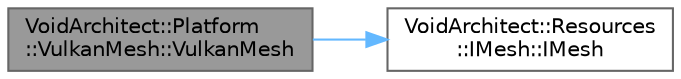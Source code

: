 digraph "VoidArchitect::Platform::VulkanMesh::VulkanMesh"
{
 // LATEX_PDF_SIZE
  bgcolor="transparent";
  edge [fontname=Helvetica,fontsize=10,labelfontname=Helvetica,labelfontsize=10];
  node [fontname=Helvetica,fontsize=10,shape=box,height=0.2,width=0.4];
  rankdir="LR";
  Node1 [id="Node000001",label="VoidArchitect::Platform\l::VulkanMesh::VulkanMesh",height=0.2,width=0.4,color="gray40", fillcolor="grey60", style="filled", fontcolor="black",tooltip=" "];
  Node1 -> Node2 [id="edge1_Node000001_Node000002",color="steelblue1",style="solid",tooltip=" "];
  Node2 [id="Node000002",label="VoidArchitect::Resources\l::IMesh::IMesh",height=0.2,width=0.4,color="grey40", fillcolor="white", style="filled",URL="$class_void_architect_1_1_resources_1_1_i_mesh.html#a30f0d95d41875ce2c6064e04f9d5c9ad",tooltip=" "];
}
